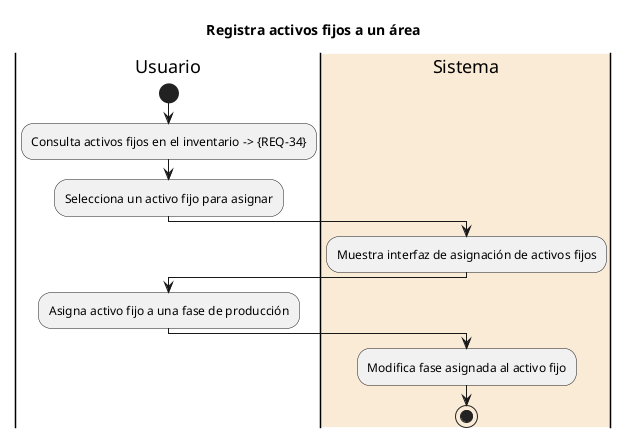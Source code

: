 @startuml Registra activos fijos a un área
title Registra activos fijos a un área

|Usuario|
start
:Consulta activos fijos en el inventario -> {REQ-34};
:Selecciona un activo fijo para asignar;

|#AntiqueWhite|Sistema|
:Muestra interfaz de asignación de activos fijos;

|Usuario|
:Asigna activo fijo a una fase de producción;

|Sistema|
:Modifica fase asignada al activo fijo;

stop

@enduml
